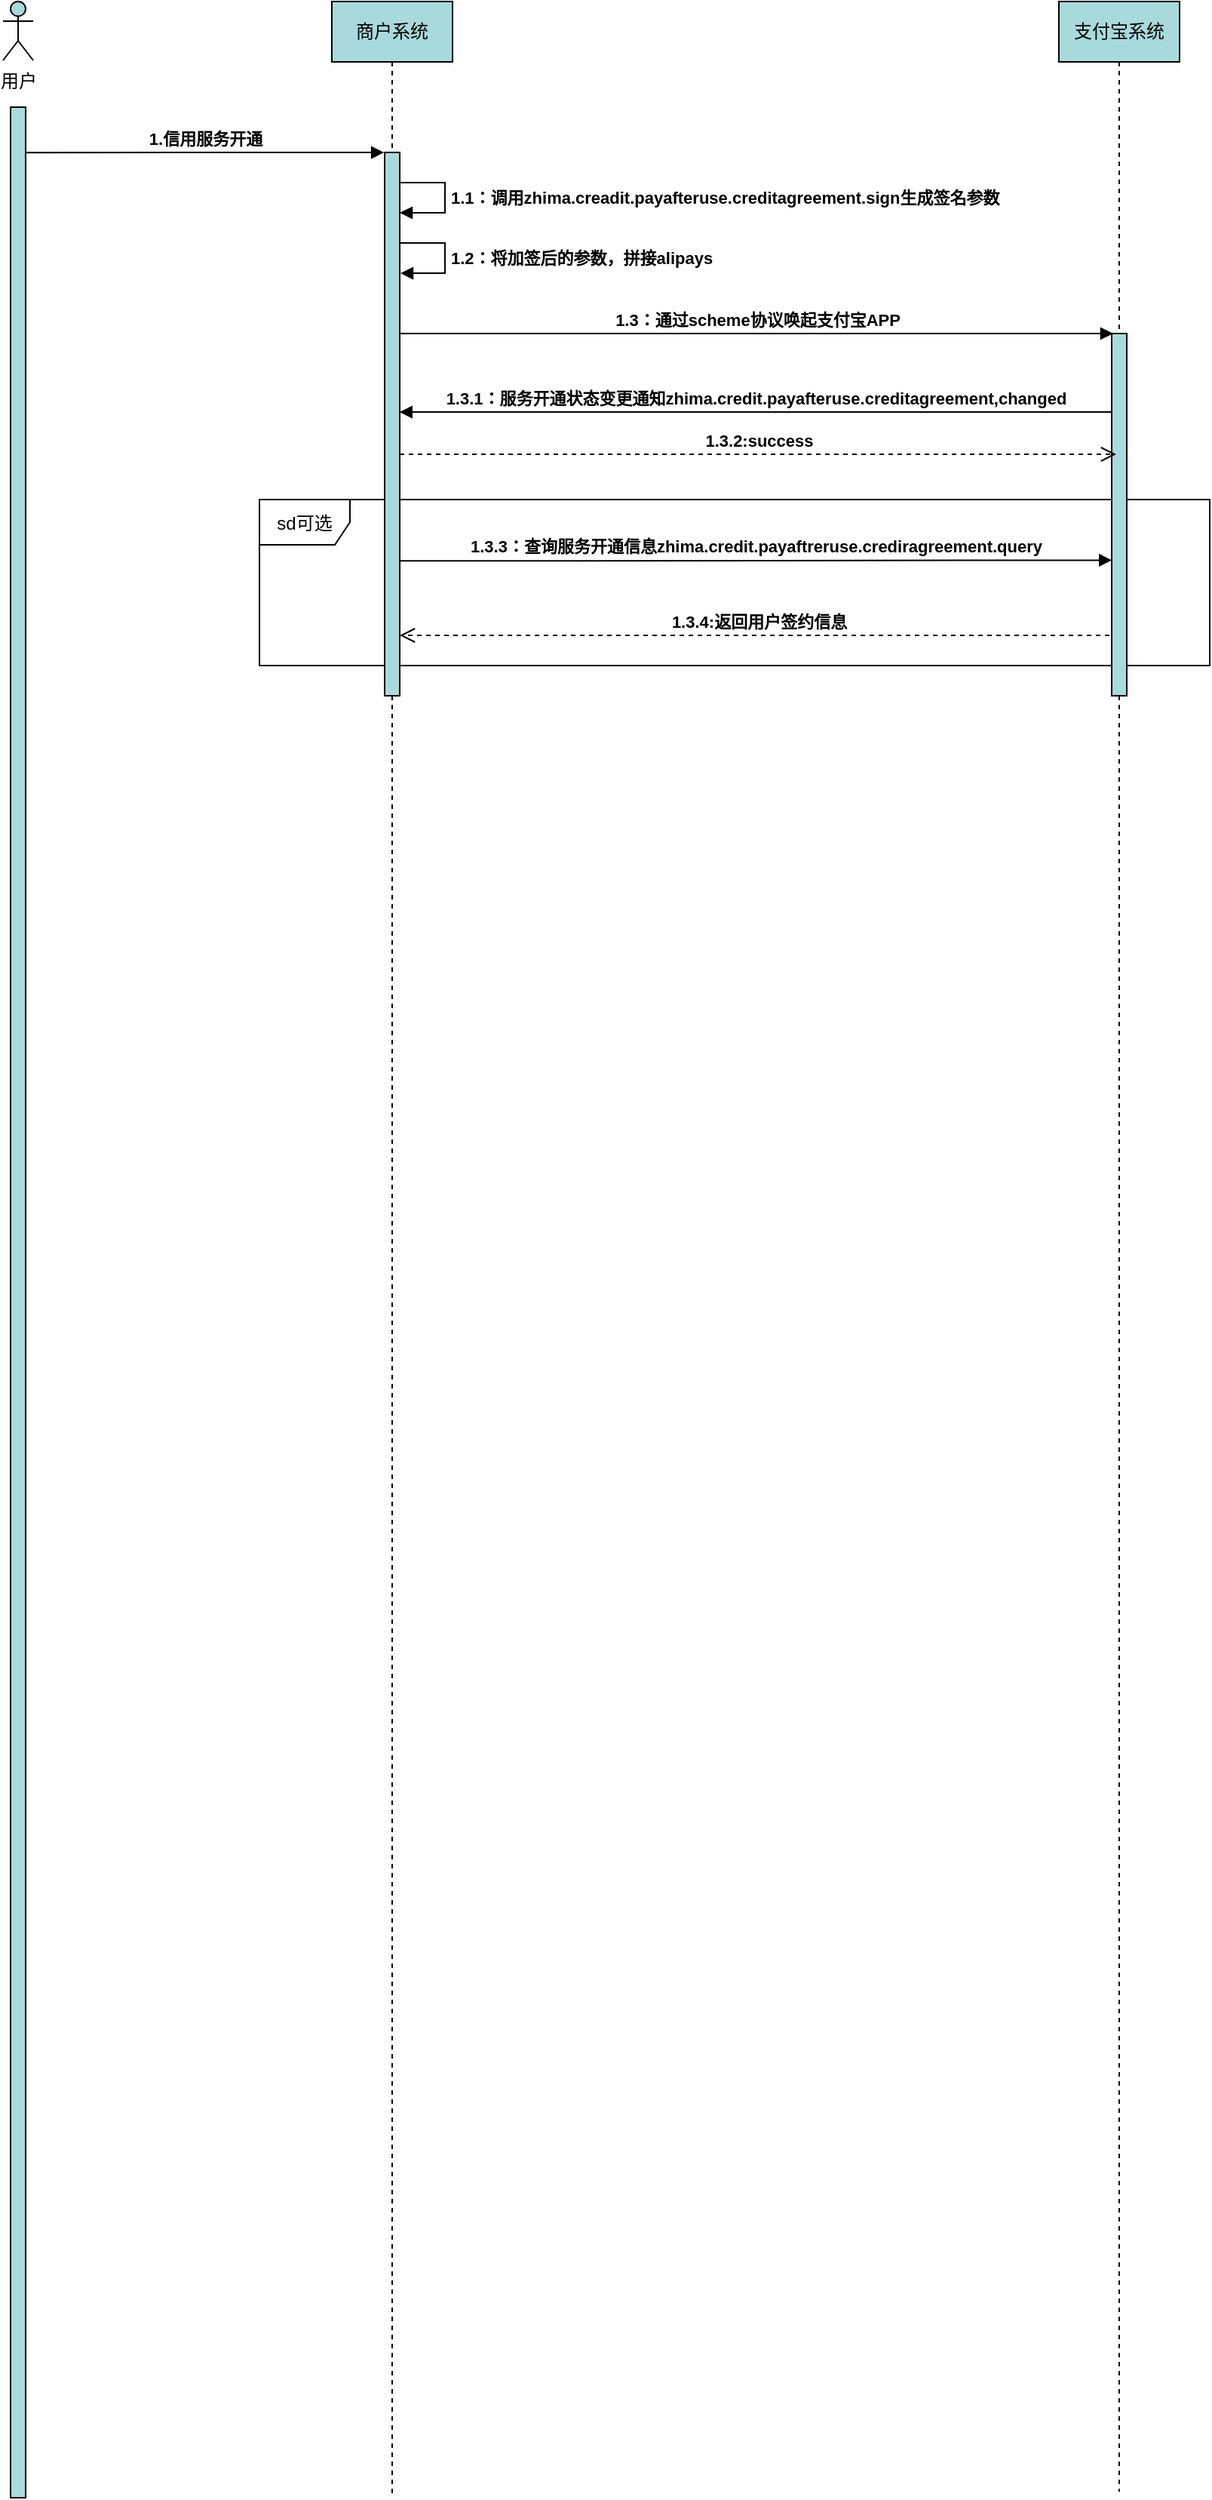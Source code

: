 <mxfile version="15.7.0" type="github">
  <diagram id="NNu7Qqi8fQLkxbBvYigO" name="Page-1">
    <mxGraphModel dx="1038" dy="547" grid="0" gridSize="10" guides="0" tooltips="1" connect="0" arrows="0" fold="1" page="0" pageScale="1" pageWidth="827" pageHeight="1169" background="none" math="0" shadow="0">
      <root>
        <object label="" id="0">
          <mxCell />
        </object>
        <mxCell id="1" parent="0" />
        <mxCell id="yh_d9Q_ebxUex5tZDsZk-33" value="sd可选" style="shape=umlFrame;fillColor=none;strokeColor=default;fontColor=#000000;rounded=0;labelBackgroundColor=none;labelBorderColor=none;" parent="1" vertex="1">
          <mxGeometry x="250" y="370" width="630" height="110" as="geometry" />
        </mxCell>
        <mxCell id="yh_d9Q_ebxUex5tZDsZk-32" value="1.3.4:返回用户签约信息" style="html=1;verticalAlign=bottom;endArrow=open;dashed=1;endSize=8;strokeColor=default;fontColor=#000000;labelBackgroundColor=none;rounded=0;fontStyle=1;" parent="1" source="yh_d9Q_ebxUex5tZDsZk-13" target="yh_d9Q_ebxUex5tZDsZk-15" edge="1">
          <mxGeometry x="0.003" relative="1" as="geometry">
            <mxPoint x="810" y="451" as="sourcePoint" />
            <mxPoint x="340" y="451.3" as="targetPoint" />
            <mxPoint as="offset" />
            <Array as="points">
              <mxPoint x="430" y="460" />
            </Array>
          </mxGeometry>
        </mxCell>
        <mxCell id="yh_d9Q_ebxUex5tZDsZk-1" value="用户" style="shape=umlActor;verticalLabelPosition=bottom;verticalAlign=top;html=1;fillColor=#A8DADC;strokeColor=default;fontColor=#000000;rounded=0;" parent="1" vertex="1">
          <mxGeometry x="80" y="40" width="20" height="39" as="geometry" />
        </mxCell>
        <mxCell id="yh_d9Q_ebxUex5tZDsZk-8" value="" style="whiteSpace=wrap;html=1;fillColor=#A8DADC;strokeColor=default;fontColor=#1D3557;rounded=0;" parent="1" vertex="1">
          <mxGeometry x="85" y="110" width="10" height="1584" as="geometry" />
        </mxCell>
        <mxCell id="yh_d9Q_ebxUex5tZDsZk-11" value="商户系统" style="shape=umlLifeline;perimeter=lifelinePerimeter;whiteSpace=wrap;html=1;container=1;collapsible=0;recursiveResize=0;outlineConnect=0;size=40;fillColor=#A8DADC;strokeColor=default;fontColor=#000000;rounded=0;" parent="1" vertex="1">
          <mxGeometry x="298" y="40" width="80" height="1651" as="geometry" />
        </mxCell>
        <mxCell id="yh_d9Q_ebxUex5tZDsZk-15" value="" style="html=1;points=[];perimeter=orthogonalPerimeter;fillColor=#A8DADC;strokeColor=default;fontColor=#1D3557;rounded=0;" parent="yh_d9Q_ebxUex5tZDsZk-11" vertex="1">
          <mxGeometry x="35" y="100" width="10" height="360" as="geometry" />
        </mxCell>
        <mxCell id="yh_d9Q_ebxUex5tZDsZk-19" value="1.1：调用zhima.creadit.payafteruse.creditagreement.sign生成签名参数" style="edgeStyle=orthogonalEdgeStyle;html=1;align=left;spacingLeft=2;endArrow=block;strokeColor=default;fontColor=default;labelBackgroundColor=none;rounded=0;fontStyle=1;" parent="yh_d9Q_ebxUex5tZDsZk-11" edge="1">
          <mxGeometry relative="1" as="geometry">
            <mxPoint x="45" y="120" as="sourcePoint" />
            <Array as="points">
              <mxPoint x="75" y="120" />
              <mxPoint x="75" y="140" />
              <mxPoint x="45" y="140" />
            </Array>
            <mxPoint x="45" y="140" as="targetPoint" />
          </mxGeometry>
        </mxCell>
        <mxCell id="yh_d9Q_ebxUex5tZDsZk-20" value="1.2：将加签后的参数，拼接alipays" style="edgeStyle=orthogonalEdgeStyle;html=1;align=left;spacingLeft=2;endArrow=block;entryX=1.048;entryY=0.182;entryDx=0;entryDy=0;entryPerimeter=0;strokeColor=default;fontColor=#000000;labelBackgroundColor=none;rounded=0;fontStyle=1;" parent="yh_d9Q_ebxUex5tZDsZk-11" edge="1">
          <mxGeometry relative="1" as="geometry">
            <mxPoint x="45" y="160" as="sourcePoint" />
            <Array as="points">
              <mxPoint x="75" y="160" />
              <mxPoint x="75" y="180" />
            </Array>
            <mxPoint x="45.48" y="180.04" as="targetPoint" />
          </mxGeometry>
        </mxCell>
        <mxCell id="yh_d9Q_ebxUex5tZDsZk-13" value="支付宝系统" style="shape=umlLifeline;perimeter=lifelinePerimeter;whiteSpace=wrap;html=1;container=1;collapsible=0;recursiveResize=0;outlineConnect=0;size=40;fillColor=#A8DADC;strokeColor=default;fontColor=#000000;rounded=0;" parent="1" vertex="1">
          <mxGeometry x="780" y="40" width="80" height="1650" as="geometry" />
        </mxCell>
        <mxCell id="yh_d9Q_ebxUex5tZDsZk-23" value="" style="html=1;points=[];perimeter=orthogonalPerimeter;fillColor=#A8DADC;strokeColor=default;fontColor=#1D3557;rounded=0;" parent="yh_d9Q_ebxUex5tZDsZk-13" vertex="1">
          <mxGeometry x="35" y="220" width="10" height="240" as="geometry" />
        </mxCell>
        <object label="1.信用服务开通" placeholders="1" id="yh_d9Q_ebxUex5tZDsZk-14">
          <mxCell style="html=1;verticalAlign=bottom;endArrow=block;exitX=1.06;exitY=0.019;exitDx=0;exitDy=0;exitPerimeter=0;entryX=-0.045;entryY=0;entryDx=0;entryDy=0;entryPerimeter=0;strokeColor=default;fontColor=#000000;labelBackgroundColor=none;rounded=0;fontStyle=1;" parent="1" edge="1">
            <mxGeometry width="80" relative="1" as="geometry">
              <mxPoint x="95.6" y="140.096" as="sourcePoint" />
              <mxPoint x="332.55" y="140" as="targetPoint" />
              <Array as="points" />
            </mxGeometry>
          </mxCell>
        </object>
        <mxCell id="yh_d9Q_ebxUex5tZDsZk-25" value="1.3：通过scheme协议唤起支付宝APP" style="html=1;verticalAlign=bottom;endArrow=block;strokeColor=default;fontColor=#000000;labelBackgroundColor=none;rounded=0;fontStyle=1;" parent="1" source="yh_d9Q_ebxUex5tZDsZk-15" edge="1">
          <mxGeometry width="80" relative="1" as="geometry">
            <mxPoint x="350" y="260" as="sourcePoint" />
            <mxPoint x="816" y="260" as="targetPoint" />
            <Array as="points">
              <mxPoint x="420" y="260" />
            </Array>
          </mxGeometry>
        </mxCell>
        <mxCell id="yh_d9Q_ebxUex5tZDsZk-28" value="1.3.1：服务开通状态变更通知zhima.credit.payafteruse.creditagreement,changed" style="html=1;verticalAlign=bottom;endArrow=block;entryX=0.984;entryY=0.543;entryDx=0;entryDy=0;entryPerimeter=0;strokeColor=default;fontColor=#000000;labelBackgroundColor=none;rounded=0;fontStyle=1;" parent="1" edge="1">
          <mxGeometry width="80" relative="1" as="geometry">
            <mxPoint x="815" y="312" as="sourcePoint" />
            <mxPoint x="342.84" y="312.05" as="targetPoint" />
            <Array as="points">
              <mxPoint x="705" y="312" />
            </Array>
          </mxGeometry>
        </mxCell>
        <mxCell id="yh_d9Q_ebxUex5tZDsZk-30" value="1.3.2:success" style="html=1;verticalAlign=bottom;endArrow=open;dashed=1;endSize=8;strokeColor=default;fontColor=#000000;labelBackgroundColor=none;rounded=0;fontStyle=1;" parent="1" edge="1">
          <mxGeometry x="0.003" relative="1" as="geometry">
            <mxPoint x="343" y="340" as="sourcePoint" />
            <mxPoint x="818" y="340" as="targetPoint" />
            <mxPoint as="offset" />
          </mxGeometry>
        </mxCell>
        <mxCell id="yh_d9Q_ebxUex5tZDsZk-31" value="1.3.3：查询服务开通信息zhima.credit.payaftreruse.crediragreement.query" style="html=1;verticalAlign=bottom;endArrow=block;entryX=-0.001;entryY=-0.002;entryDx=0;entryDy=0;entryPerimeter=0;strokeColor=default;fontColor=#000000;labelBackgroundColor=none;rounded=0;fontStyle=1;" parent="1" source="yh_d9Q_ebxUex5tZDsZk-15" edge="1">
          <mxGeometry width="80" relative="1" as="geometry">
            <mxPoint x="344" y="410" as="sourcePoint" />
            <mxPoint x="815.16" y="410.19" as="targetPoint" />
            <Array as="points">
              <mxPoint x="420.17" y="410.65" />
            </Array>
          </mxGeometry>
        </mxCell>
      </root>
    </mxGraphModel>
  </diagram>
</mxfile>
